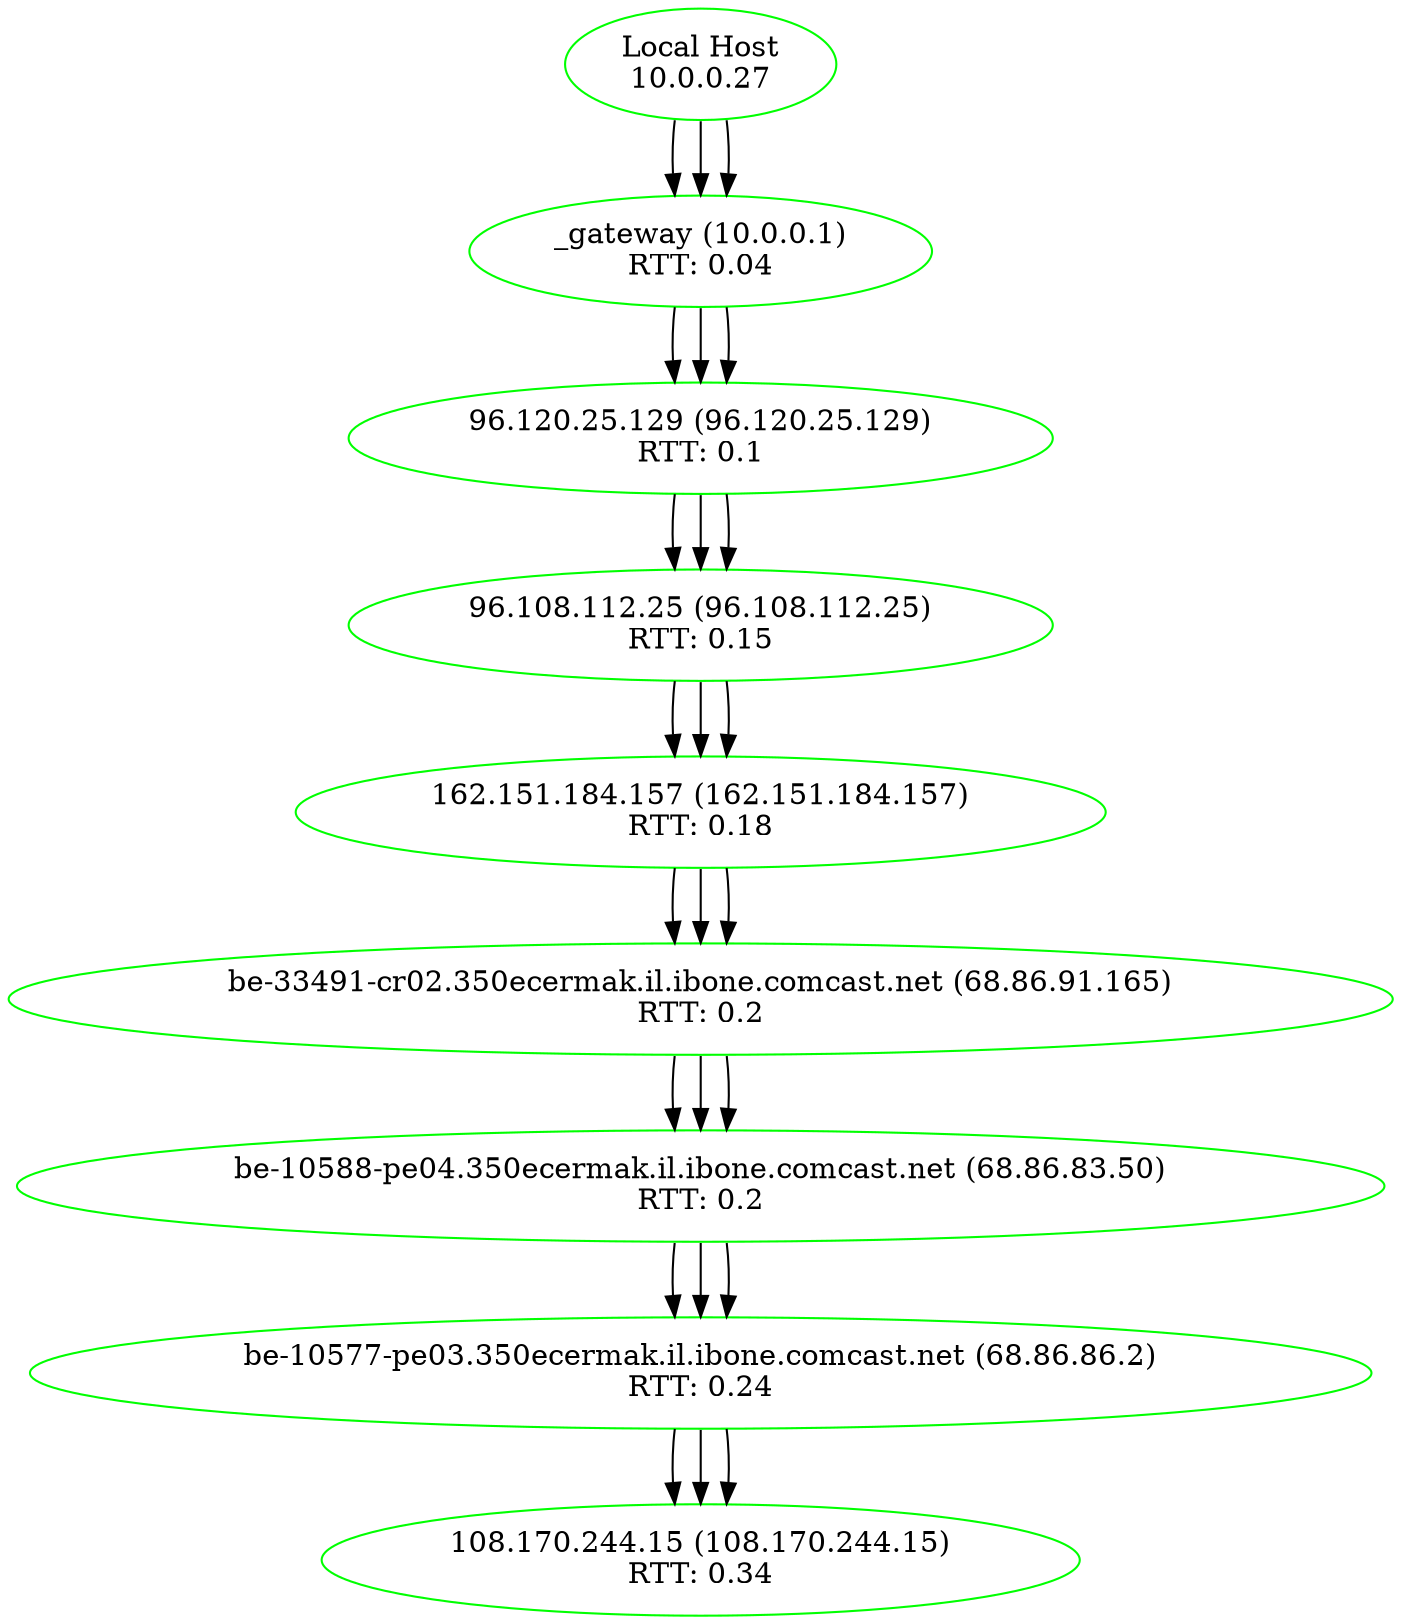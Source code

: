// Beyond Visualization
digraph {
	node [color=green]
	"10.0.0.27" [label="Local Host
10.0.0.27"]
	"_gateway (10.0.0.1)" [label="_gateway (10.0.0.1)
RTT: 0.04"]
	"10.0.0.27" -> "_gateway (10.0.0.1)"
	"96.120.25.129 (96.120.25.129)" [label="96.120.25.129 (96.120.25.129)
RTT: 0.1"]
	"_gateway (10.0.0.1)" -> "96.120.25.129 (96.120.25.129)"
	"96.108.112.25 (96.108.112.25)" [label="96.108.112.25 (96.108.112.25)
RTT: 0.16"]
	"96.120.25.129 (96.120.25.129)" -> "96.108.112.25 (96.108.112.25)"
	"162.151.184.157 (162.151.184.157)" [label="162.151.184.157 (162.151.184.157)
RTT: 0.18"]
	"96.108.112.25 (96.108.112.25)" -> "162.151.184.157 (162.151.184.157)"
	"be-33491-cr02.350ecermak.il.ibone.comcast.net (68.86.91.165)" [label="be-33491-cr02.350ecermak.il.ibone.comcast.net (68.86.91.165)
RTT: 0.2"]
	"162.151.184.157 (162.151.184.157)" -> "be-33491-cr02.350ecermak.il.ibone.comcast.net (68.86.91.165)"
	"be-10588-pe04.350ecermak.il.ibone.comcast.net (68.86.83.50)" [label="be-10588-pe04.350ecermak.il.ibone.comcast.net (68.86.83.50)
RTT: 0.21"]
	"be-33491-cr02.350ecermak.il.ibone.comcast.net (68.86.91.165)" -> "be-10588-pe04.350ecermak.il.ibone.comcast.net (68.86.83.50)"
	"be-10577-pe03.350ecermak.il.ibone.comcast.net (68.86.86.2)" [label="be-10577-pe03.350ecermak.il.ibone.comcast.net (68.86.86.2)
RTT: 0.24"]
	"be-10588-pe04.350ecermak.il.ibone.comcast.net (68.86.83.50)" -> "be-10577-pe03.350ecermak.il.ibone.comcast.net (68.86.86.2)"
	"108.170.244.15 (108.170.244.15)" [label="108.170.244.15 (108.170.244.15)
RTT: 0.34"]
	"be-10577-pe03.350ecermak.il.ibone.comcast.net (68.86.86.2)" -> "108.170.244.15 (108.170.244.15)"
	"_gateway (10.0.0.1)" [label="_gateway (10.0.0.1)
RTT: 0.05"]
	"10.0.0.27" -> "_gateway (10.0.0.1)"
	"96.120.25.129 (96.120.25.129)" [label="96.120.25.129 (96.120.25.129)
RTT: 0.1"]
	"_gateway (10.0.0.1)" -> "96.120.25.129 (96.120.25.129)"
	"96.108.112.25 (96.108.112.25)" [label="96.108.112.25 (96.108.112.25)
RTT: 0.16"]
	"96.120.25.129 (96.120.25.129)" -> "96.108.112.25 (96.108.112.25)"
	"162.151.184.157 (162.151.184.157)" [label="162.151.184.157 (162.151.184.157)
RTT: 0.18"]
	"96.108.112.25 (96.108.112.25)" -> "162.151.184.157 (162.151.184.157)"
	"be-33491-cr02.350ecermak.il.ibone.comcast.net (68.86.91.165)" [label="be-33491-cr02.350ecermak.il.ibone.comcast.net (68.86.91.165)
RTT: 0.21"]
	"162.151.184.157 (162.151.184.157)" -> "be-33491-cr02.350ecermak.il.ibone.comcast.net (68.86.91.165)"
	"be-10588-pe04.350ecermak.il.ibone.comcast.net (68.86.83.50)" [label="be-10588-pe04.350ecermak.il.ibone.comcast.net (68.86.83.50)
RTT: 0.21"]
	"be-33491-cr02.350ecermak.il.ibone.comcast.net (68.86.91.165)" -> "be-10588-pe04.350ecermak.il.ibone.comcast.net (68.86.83.50)"
	"be-10577-pe03.350ecermak.il.ibone.comcast.net (68.86.86.2)" [label="be-10577-pe03.350ecermak.il.ibone.comcast.net (68.86.86.2)
RTT: 0.25"]
	"be-10588-pe04.350ecermak.il.ibone.comcast.net (68.86.83.50)" -> "be-10577-pe03.350ecermak.il.ibone.comcast.net (68.86.86.2)"
	"108.170.244.15 (108.170.244.15)" [label="108.170.244.15 (108.170.244.15)
RTT: 0.34"]
	"be-10577-pe03.350ecermak.il.ibone.comcast.net (68.86.86.2)" -> "108.170.244.15 (108.170.244.15)"
	"_gateway (10.0.0.1)" [label="_gateway (10.0.0.1)
RTT: 0.04"]
	"10.0.0.27" -> "_gateway (10.0.0.1)"
	"96.120.25.129 (96.120.25.129)" [label="96.120.25.129 (96.120.25.129)
RTT: 0.1"]
	"_gateway (10.0.0.1)" -> "96.120.25.129 (96.120.25.129)"
	"96.108.112.25 (96.108.112.25)" [label="96.108.112.25 (96.108.112.25)
RTT: 0.15"]
	"96.120.25.129 (96.120.25.129)" -> "96.108.112.25 (96.108.112.25)"
	"162.151.184.157 (162.151.184.157)" [label="162.151.184.157 (162.151.184.157)
RTT: 0.18"]
	"96.108.112.25 (96.108.112.25)" -> "162.151.184.157 (162.151.184.157)"
	"be-33491-cr02.350ecermak.il.ibone.comcast.net (68.86.91.165)" [label="be-33491-cr02.350ecermak.il.ibone.comcast.net (68.86.91.165)
RTT: 0.2"]
	"162.151.184.157 (162.151.184.157)" -> "be-33491-cr02.350ecermak.il.ibone.comcast.net (68.86.91.165)"
	"be-10588-pe04.350ecermak.il.ibone.comcast.net (68.86.83.50)" [label="be-10588-pe04.350ecermak.il.ibone.comcast.net (68.86.83.50)
RTT: 0.2"]
	"be-33491-cr02.350ecermak.il.ibone.comcast.net (68.86.91.165)" -> "be-10588-pe04.350ecermak.il.ibone.comcast.net (68.86.83.50)"
	"be-10577-pe03.350ecermak.il.ibone.comcast.net (68.86.86.2)" [label="be-10577-pe03.350ecermak.il.ibone.comcast.net (68.86.86.2)
RTT: 0.24"]
	"be-10588-pe04.350ecermak.il.ibone.comcast.net (68.86.83.50)" -> "be-10577-pe03.350ecermak.il.ibone.comcast.net (68.86.86.2)"
	"108.170.244.15 (108.170.244.15)" [label="108.170.244.15 (108.170.244.15)
RTT: 0.34"]
	"be-10577-pe03.350ecermak.il.ibone.comcast.net (68.86.86.2)" -> "108.170.244.15 (108.170.244.15)"
}
